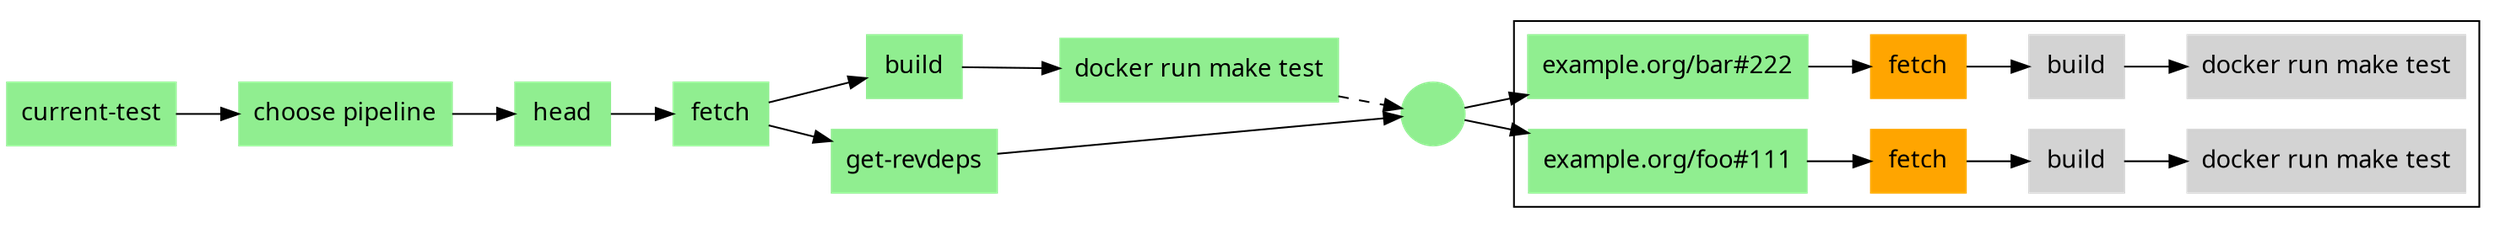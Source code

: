digraph pipeline {
  graph [fontname="ui-system,sans-serif",bgcolor="transparent"]
  node [fontname="ui-system,sans-serif",shape="box"]
  edge [fontname="ui-system,sans-serif"]
  rankdir=LR
  n3 [label="current-test",color="#90ee90",fillcolor="#90ee90",style="filled"]
  n2 [label="choose pipeline",color="#90ee90",fillcolor="#90ee90",style="filled"]
  n9 [label="head",color="#90ee90",fillcolor="#90ee90",style="filled"]
  n8 [label="fetch",color="#90ee90",fillcolor="#90ee90",style="filled"]
  n7 [label="build",color="#90ee90",fillcolor="#90ee90",style="filled"]
  n6 [label="docker run make test",color="#90ee90",fillcolor="#90ee90",style="filled"]
  n10 [label="get-revdeps",color="#90ee90",fillcolor="#90ee90",style="filled"]
  n5 [label="",color="#90ee90",fillcolor="#90ee90",style="filled",shape="circle"]
  subgraph cluster_4 {label=""
  n19 [label="example.org/bar#222",color="#90ee90",fillcolor="#90ee90",style="filled"]
  n18 [label="fetch",color="#ffa500",fillcolor="#ffa500",style="filled"]
  n17 [label="build",color="#d3d3d3",fillcolor="#d3d3d3",style="filled"]
  n16 [label="docker run make test",color="#d3d3d3",fillcolor="#d3d3d3",style="filled"]
  n23 [label="example.org/foo#111",color="#90ee90",fillcolor="#90ee90",style="filled"]
  n22 [label="fetch",color="#ffa500",fillcolor="#ffa500",style="filled"]
  n21 [label="build",color="#d3d3d3",fillcolor="#d3d3d3",style="filled"]
  n20 [label="docker run make test",color="#d3d3d3",fillcolor="#d3d3d3",style="filled"]
  }
  n21 -> n20
  n22 -> n21
  n23 -> n22
  n5 -> n23
  n17 -> n16
  n18 -> n17
  n19 -> n18
  n5 -> n19
  n10 -> n5
  n6 -> n5 [style="dashed"]
  n8 -> n10
  n7 -> n6
  n8 -> n7
  n9 -> n8
  n2 -> n9
  n3 -> n2
  }

